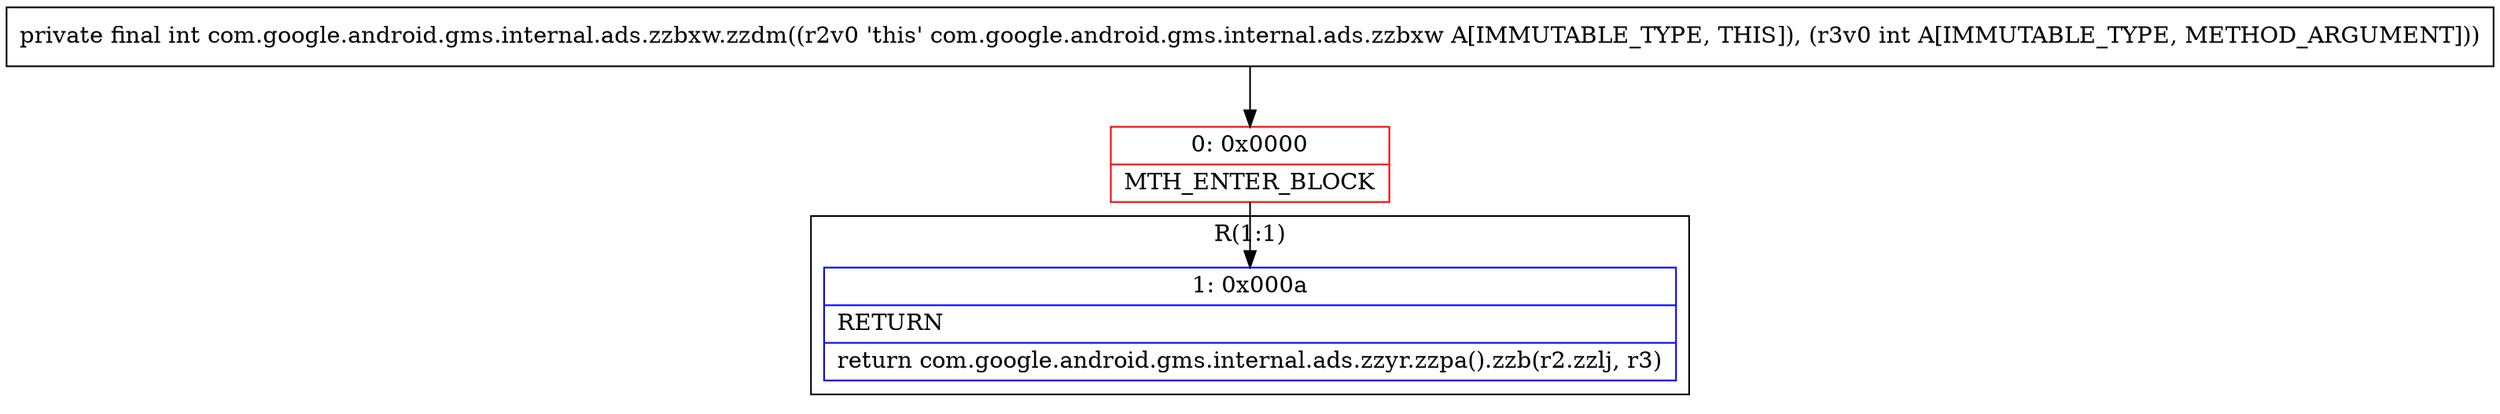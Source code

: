 digraph "CFG forcom.google.android.gms.internal.ads.zzbxw.zzdm(I)I" {
subgraph cluster_Region_1555164164 {
label = "R(1:1)";
node [shape=record,color=blue];
Node_1 [shape=record,label="{1\:\ 0x000a|RETURN\l|return com.google.android.gms.internal.ads.zzyr.zzpa().zzb(r2.zzlj, r3)\l}"];
}
Node_0 [shape=record,color=red,label="{0\:\ 0x0000|MTH_ENTER_BLOCK\l}"];
MethodNode[shape=record,label="{private final int com.google.android.gms.internal.ads.zzbxw.zzdm((r2v0 'this' com.google.android.gms.internal.ads.zzbxw A[IMMUTABLE_TYPE, THIS]), (r3v0 int A[IMMUTABLE_TYPE, METHOD_ARGUMENT])) }"];
MethodNode -> Node_0;
Node_0 -> Node_1;
}

